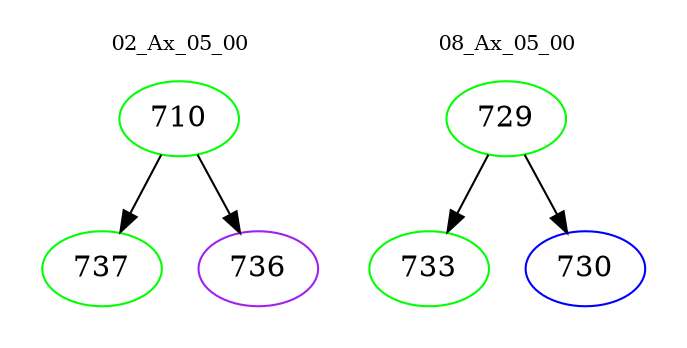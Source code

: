 digraph{
subgraph cluster_0 {
color = white
label = "02_Ax_05_00";
fontsize=10;
T0_710 [label="710", color="green"]
T0_710 -> T0_737 [color="black"]
T0_737 [label="737", color="green"]
T0_710 -> T0_736 [color="black"]
T0_736 [label="736", color="purple"]
}
subgraph cluster_1 {
color = white
label = "08_Ax_05_00";
fontsize=10;
T1_729 [label="729", color="green"]
T1_729 -> T1_733 [color="black"]
T1_733 [label="733", color="green"]
T1_729 -> T1_730 [color="black"]
T1_730 [label="730", color="blue"]
}
}
